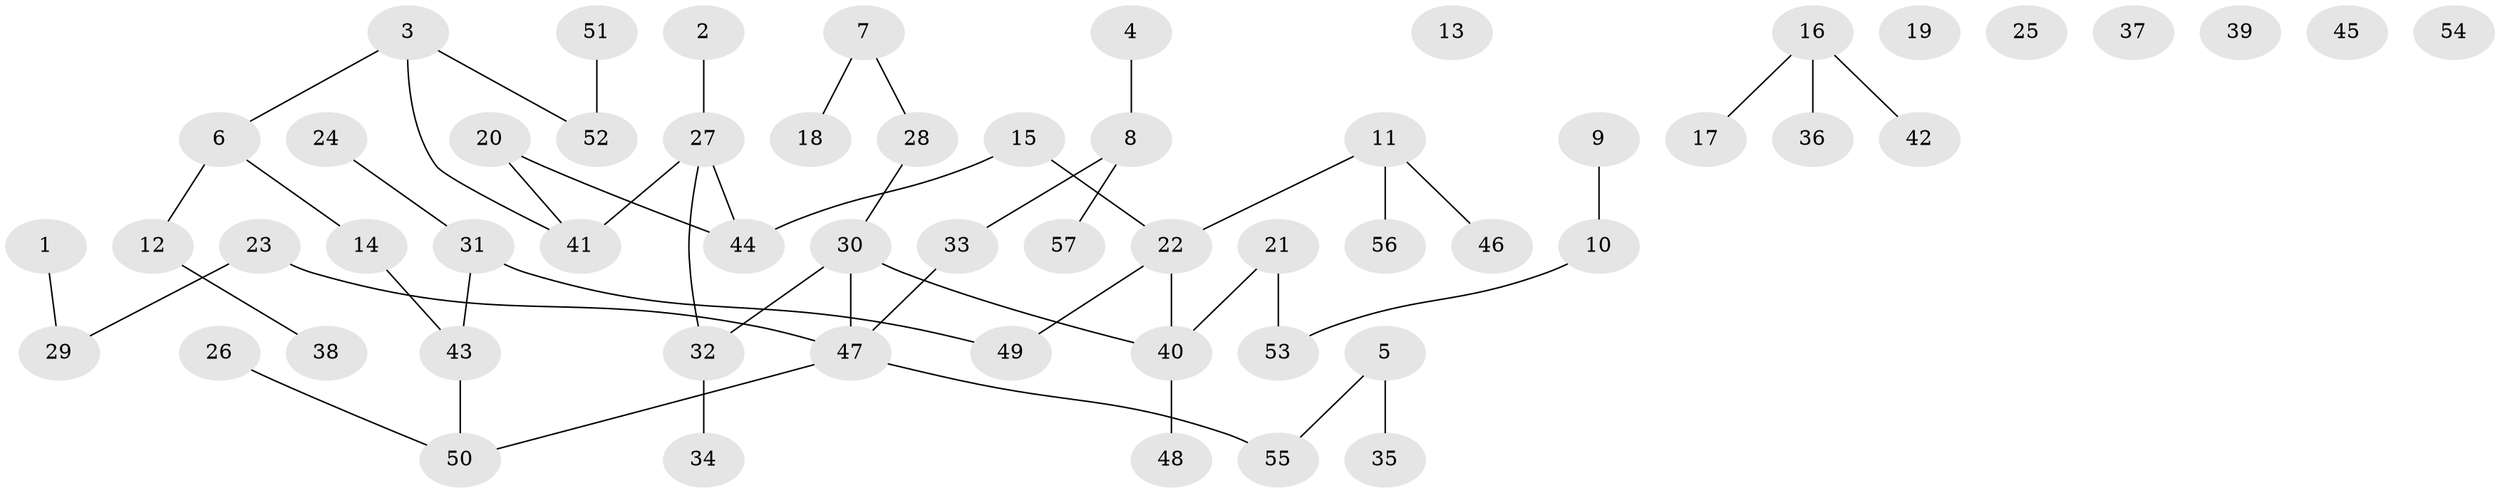 // coarse degree distribution, {1: 0.5454545454545454, 4: 0.2727272727272727, 3: 0.18181818181818182}
// Generated by graph-tools (version 1.1) at 2025/35/03/04/25 23:35:43]
// undirected, 57 vertices, 52 edges
graph export_dot {
  node [color=gray90,style=filled];
  1;
  2;
  3;
  4;
  5;
  6;
  7;
  8;
  9;
  10;
  11;
  12;
  13;
  14;
  15;
  16;
  17;
  18;
  19;
  20;
  21;
  22;
  23;
  24;
  25;
  26;
  27;
  28;
  29;
  30;
  31;
  32;
  33;
  34;
  35;
  36;
  37;
  38;
  39;
  40;
  41;
  42;
  43;
  44;
  45;
  46;
  47;
  48;
  49;
  50;
  51;
  52;
  53;
  54;
  55;
  56;
  57;
  1 -- 29;
  2 -- 27;
  3 -- 6;
  3 -- 41;
  3 -- 52;
  4 -- 8;
  5 -- 35;
  5 -- 55;
  6 -- 12;
  6 -- 14;
  7 -- 18;
  7 -- 28;
  8 -- 33;
  8 -- 57;
  9 -- 10;
  10 -- 53;
  11 -- 22;
  11 -- 46;
  11 -- 56;
  12 -- 38;
  14 -- 43;
  15 -- 22;
  15 -- 44;
  16 -- 17;
  16 -- 36;
  16 -- 42;
  20 -- 41;
  20 -- 44;
  21 -- 40;
  21 -- 53;
  22 -- 40;
  22 -- 49;
  23 -- 29;
  23 -- 47;
  24 -- 31;
  26 -- 50;
  27 -- 32;
  27 -- 41;
  27 -- 44;
  28 -- 30;
  30 -- 32;
  30 -- 40;
  30 -- 47;
  31 -- 43;
  31 -- 49;
  32 -- 34;
  33 -- 47;
  40 -- 48;
  43 -- 50;
  47 -- 50;
  47 -- 55;
  51 -- 52;
}
